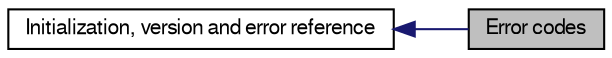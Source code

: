 digraph structs
{
  bgcolor="transparent";
  edge [fontname="FreeSans",fontsize=8,labelfontname="FreeSans",labelfontsize=8];
  node [fontname="FreeSans",fontsize=10,shape=record];
  rankdir=LR;
  Node0 [label="Error codes",height=0.2,width=0.4,color="black", fillcolor="grey75", style="filled" fontcolor="black"];
  Node1 [label="Initialization, version and error reference",height=0.2,width=0.4,color="black",URL="$group__init.html"];
  Node1->Node0 [shape=plaintext, color="midnightblue", dir="back", style="solid"];
}
